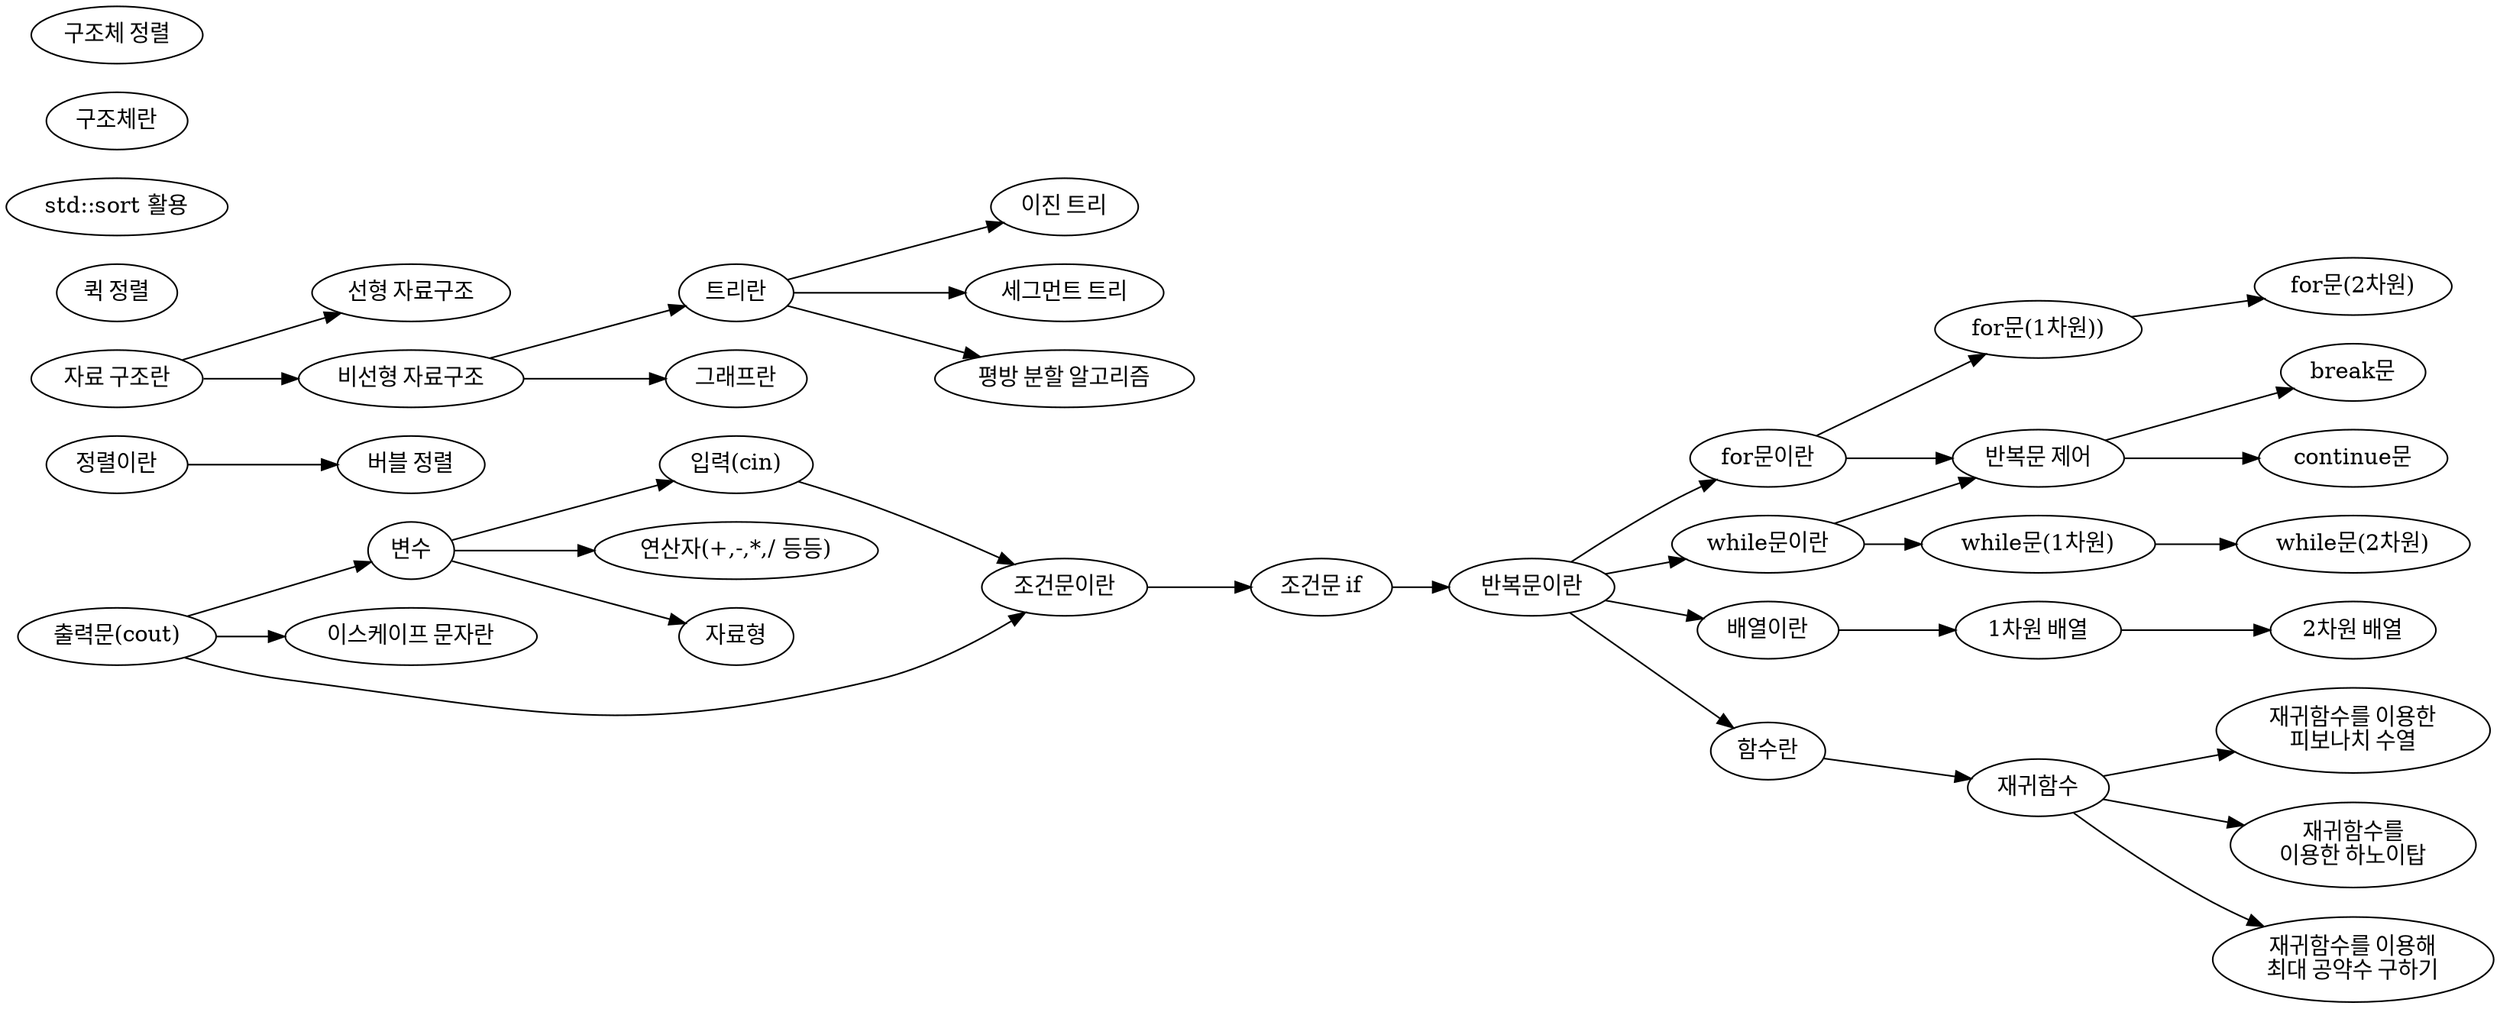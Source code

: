 // The Round Table
digraph {
	rankdir=LR
	var [label="변수"]
	input [label="입력(cin)"]
	output [label="출력문(cout)"]
	operator [label="연산자(+,-,*,/ 등등)"]
	escape [label="이스케이프 문자란"]
	loop [label="반복문이란"]
	for [label="for문이란"]
	for_1d [label="for문(1차원))"]
	for_2d [label="for문(2차원)"]
	while [label="while문이란"]
	while_1d [label="while문(1차원)"]
	while_2d [label="while문(2차원)"]
	if_1 [label="조건문이란"]
	if_2 [label="조건문 if"]
	array [label="배열이란"]
	array_1d [label="1차원 배열"]
	array_2d [label="2차원 배열"]
	loop_2 [label="반복문 제어"]
	break [label="break문"]
	continue [label="continue문"]
	sort [label="정렬이란"]
	bubble_sort [label="버블 정렬"]
	data_structure [label="자료 구조란"]
	linear [label="선형 자료구조"]
	Nonlinear [label="비선형 자료구조"]
	tree [label="트리란"]
	"graph" [label="그래프란"]
	binary_tree [label="이진 트리"]
	segment_tree [label="세그먼트 트리"]
	"Mo's Algorithm" [label="평방 분할 알고리즘"]
	function [label="함수란"]
	recursion [label="재귀함수"]
	fibonacci [label="재귀함수를 이용한
피보나치 수열"]
	hanoi [label="재귀함수를
이용한 하노이탑"]
	gcd [label="재귀함수를 이용해
최대 공약수 구하기"]
	data_type [label="자료형"]
	quick_sort [label="퀵 정렬"]
	"std::sort" [label="std::sort 활용"]
	structure [label="구조체란"]
	structure_sort [label="구조체 정렬"]
	output -> var
	var -> input
	var -> operator
	var -> data_type
	output -> escape
	loop -> for
	for -> for_1d
	for_1d -> for_2d
	loop -> while
	while -> while_1d
	while_1d -> while_2d
	input -> if_1
	output -> if_1
	if_1 -> if_2
	array -> array_1d
	array_1d -> array_2d
	loop -> array
	for -> loop_2
	while -> loop_2
	loop_2 -> break
	loop_2 -> continue
	if_2 -> loop
	sort -> bubble_sort
	data_structure -> linear
	data_structure -> Nonlinear
	Nonlinear -> tree
	Nonlinear -> "graph"
	tree -> binary_tree
	tree -> segment_tree
	tree -> "Mo's Algorithm"
	loop -> function
	function -> recursion
	recursion -> fibonacci
	recursion -> hanoi
	recursion -> gcd
}
